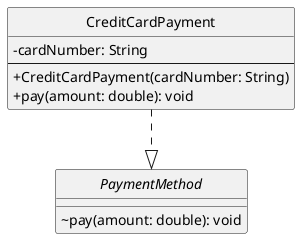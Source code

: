 ' Generated by UML Generator
' Encoded: VP0z2y9038Rt_8gCBTBYt44gdHmKeRyWlOjwsBihrvnGltwxRN6HWak6b-Tz4bBsGa6YRQ6_6jTH88kgfRxVYWJJHE6TygusTyOrN8ncL2QebW5c2gl0saX5GHzfiEm47u2OgJ4uHDjmAB0UHUuyfTauLej6ieJJ2UneICZwwAH0xMFJSbhWpHiDBm3ZXCE95EFNicUvU3rlV_zjBY_Ey-VcLmCbEpq-vGC
' URL: http://www.plantuml.com/plantuml/uml/VP0z2y9038Rt_8gCBTBYt44gdHmKeRyWlOjwsBihrvnGltwxRN6HWak6b-Tz4bBsGa6YRQ6_6jTH88kgfRxVYWJJHE6TygusTyOrN8ncL2QebW5c2gl0saX5GHzfiEm47u2OgJ4uHDjmAB0UHUuyfTauLej6ieJJ2UneICZwwAH0xMFJSbhWpHiDBm3ZXCE95EFNicUvU3rlV_zjBY_Ey-VcLmCbEpq-vGC
' Generated on: 2025-08-09T18:08:40.259999800

@startuml
skinparam classAttributeIconSize 0
hide circle

class CreditCardPayment {
  -cardNumber: String
  --
  +CreditCardPayment(cardNumber: String)
  +pay(amount: double): void
}

interface PaymentMethod {
  ~pay(amount: double): void
}

CreditCardPayment ..|> PaymentMethod
@enduml